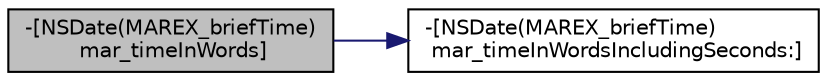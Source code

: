 digraph "-[NSDate(MAREX_briefTime) mar_timeInWords]"
{
  edge [fontname="Helvetica",fontsize="10",labelfontname="Helvetica",labelfontsize="10"];
  node [fontname="Helvetica",fontsize="10",shape=record];
  rankdir="LR";
  Node0 [label="-[NSDate(MAREX_briefTime)\l mar_timeInWords]",height=0.2,width=0.4,color="black", fillcolor="grey75", style="filled", fontcolor="black"];
  Node0 -> Node1 [color="midnightblue",fontsize="10",style="solid",fontname="Helvetica"];
  Node1 [label="-[NSDate(MAREX_briefTime)\l mar_timeInWordsIncludingSeconds:]",height=0.2,width=0.4,color="black", fillcolor="white", style="filled",URL="$category_n_s_date_07_m_a_r_e_x__brief_time_08.html#ab0e5ee3344f27424852f5aaa360e099c"];
}
